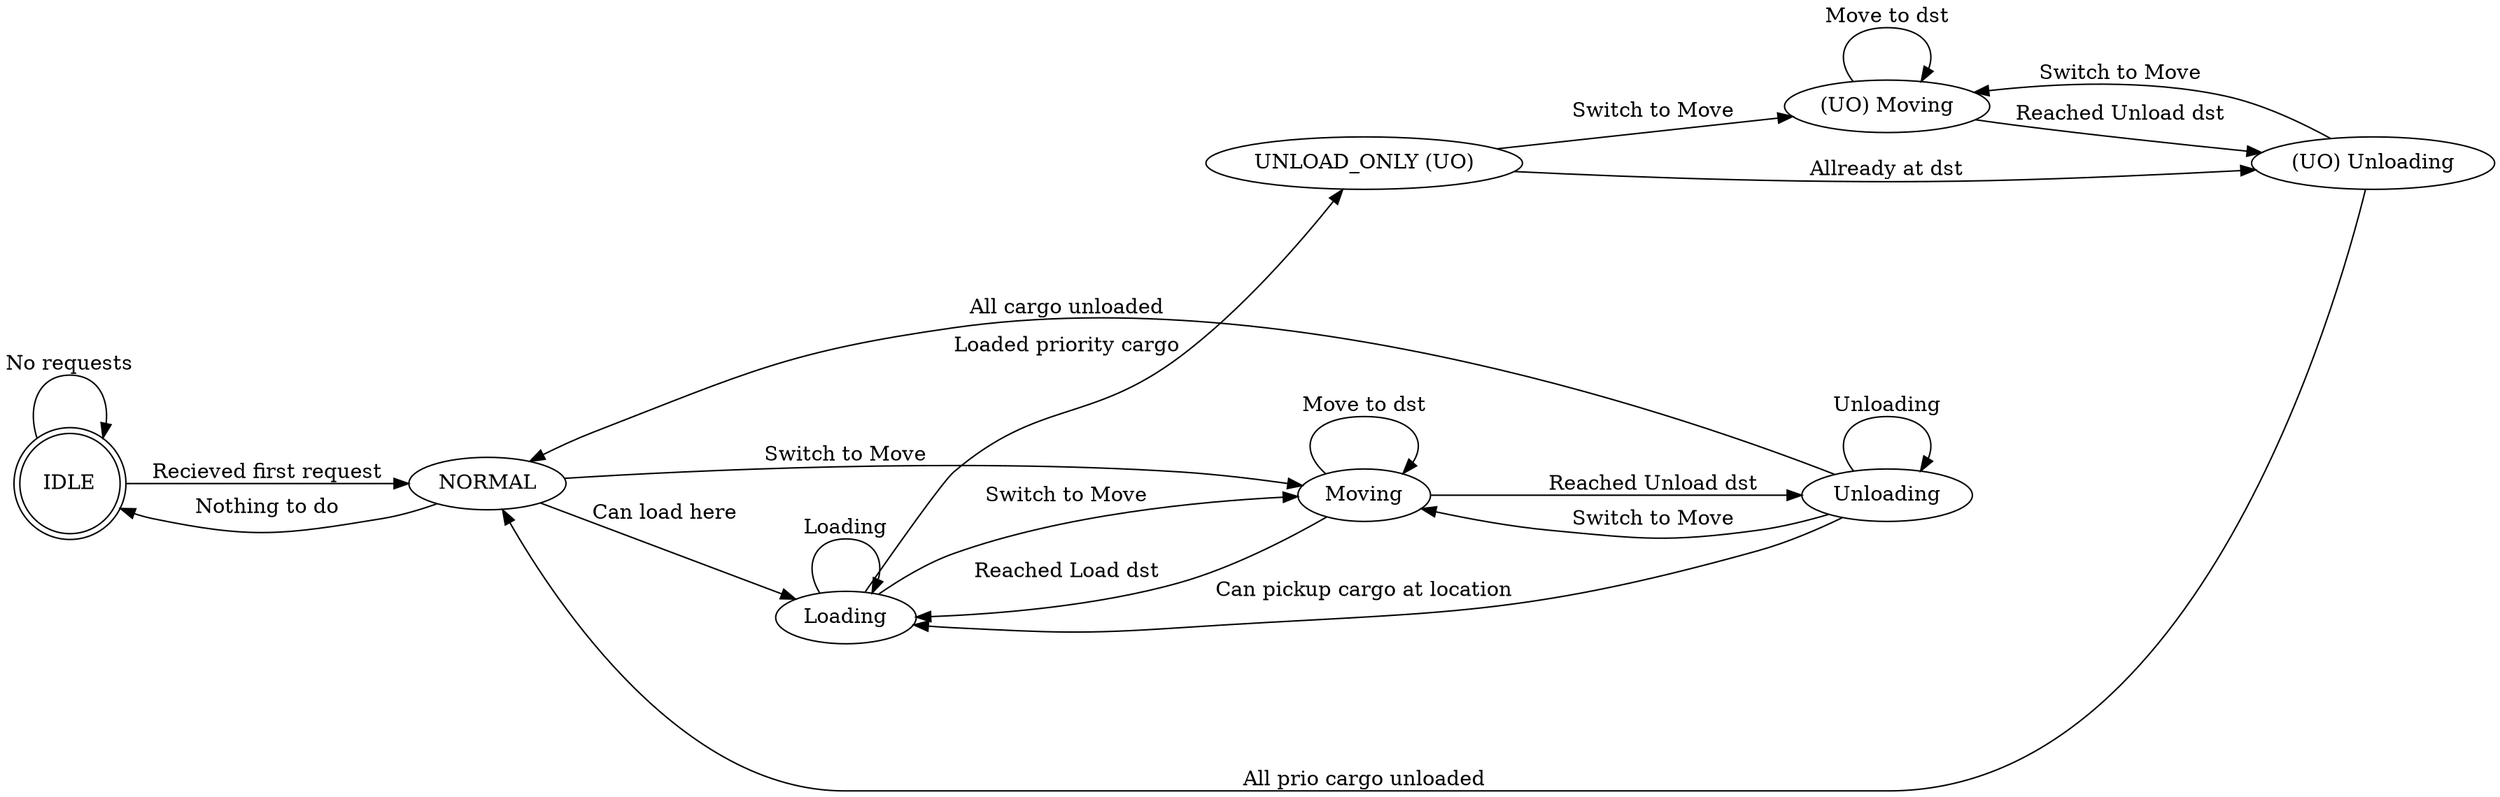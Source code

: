 digraph CartStatus {
    
    rankdir=LR; // TB or LR
    nodesep=0.5; // Horizontal spacing
    ranksep=0.5; // Vertical spacing
    
    //states
    IDLE [shape=doublecircle ]
    NORMAL
    
    Moving
    Unloading
    Loading
    
    "UNLOAD_ONLY (UO)"
    "(UO) Moving"
    "(UO) Unloading"
    
    //edges
    IDLE -> NORMAL [label="Recieved first request"]
    IDLE -> IDLE [label="No requests"]
    
    // NORMAL -> "UNLOAD_ONLY (UO)" [label="Has prio cargo request"]
    NORMAL -> IDLE [label="Nothing to do"]
    NORMAL -> Moving [label="Switch to Move"]
    NORMAL -> Loading [label="Can load here"]
    
    Moving -> Unloading [label="Reached Unload dst"]
    Moving -> Moving [label="Move to dst"]
    Moving -> Loading [label="Reached Load dst"]
    
    
    Loading -> Loading  [label="Loading"]
    Loading -> Moving  [label="Switch to Move"]
    Loading -> "UNLOAD_ONLY (UO)"  [label="Loaded priority cargo"]
    
    Unloading -> Loading  [label="Can pickup cargo at location"]
    Unloading -> Moving  [label="Switch to Move"]
    Unloading -> Unloading  [label="Unloading"]
    Unloading -> NORMAL  [label="All cargo unloaded" ]
    
    // "UNLOAD_ONLY (UO)" -> NORMAL [label="All prio cargo unloaded"]    
    "UNLOAD_ONLY (UO)" -> "(UO) Moving" [label="Switch to Move"]
    "UNLOAD_ONLY (UO)" -> "(UO) Unloading" [label="Allready at dst"]

    "(UO) Moving" -> "(UO) Moving" [label="Move to dst"]
    "(UO) Moving" -> "(UO) Unloading" [label="Reached Unload dst"]
    
    // "(UO) Unloading" -> "UNLOAD_ONLY (UO)" [label="Finished Unloading"]
    "(UO) Unloading" -> "(UO) Moving" [label="Switch to Move"]
    "(UO) Unloading" -> NORMAL [label="All prio cargo unloaded"]      
}